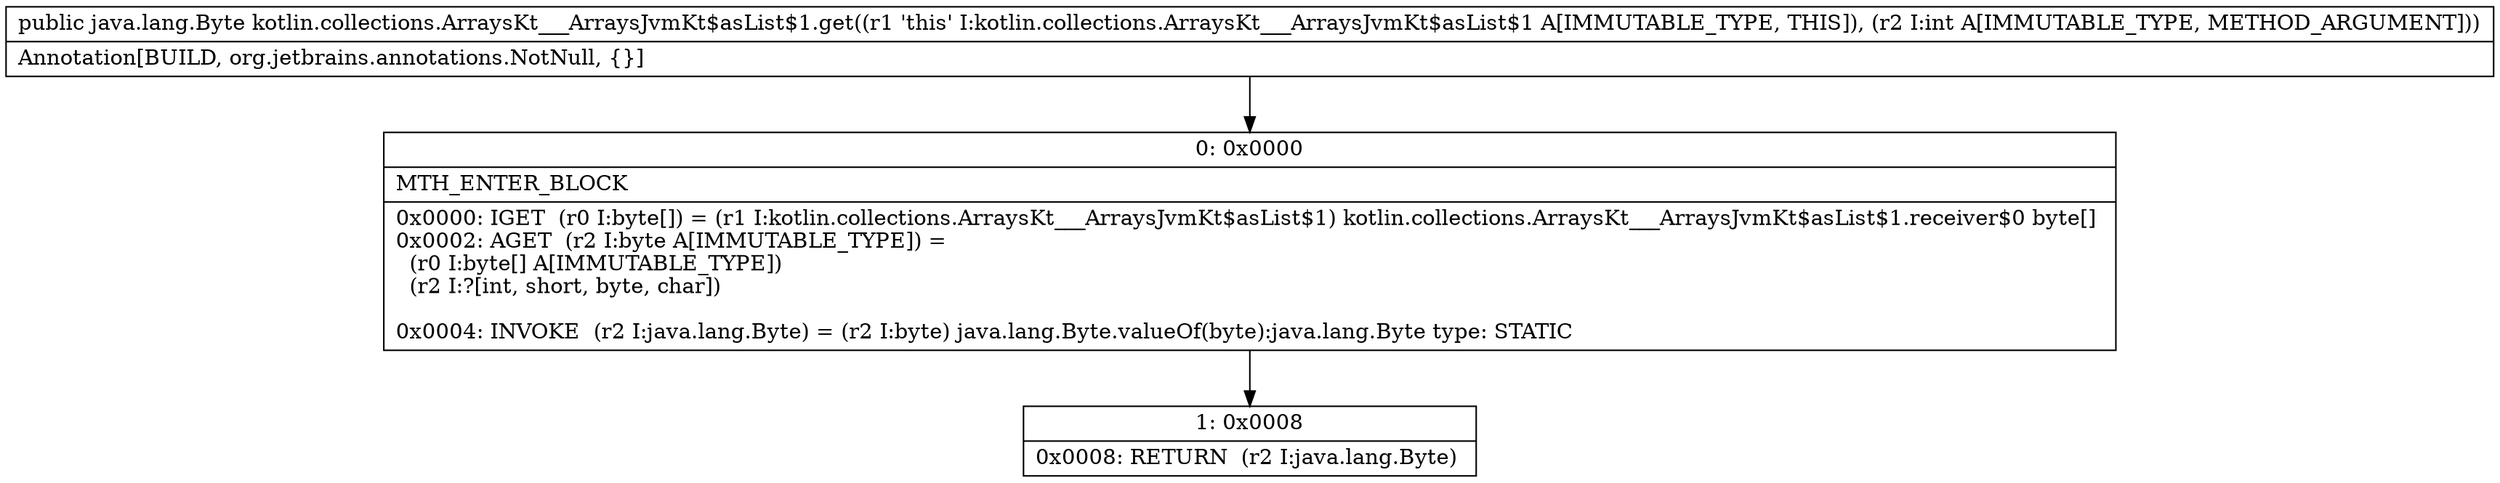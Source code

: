 digraph "CFG forkotlin.collections.ArraysKt___ArraysJvmKt$asList$1.get(I)Ljava\/lang\/Byte;" {
Node_0 [shape=record,label="{0\:\ 0x0000|MTH_ENTER_BLOCK\l|0x0000: IGET  (r0 I:byte[]) = (r1 I:kotlin.collections.ArraysKt___ArraysJvmKt$asList$1) kotlin.collections.ArraysKt___ArraysJvmKt$asList$1.receiver$0 byte[] \l0x0002: AGET  (r2 I:byte A[IMMUTABLE_TYPE]) = \l  (r0 I:byte[] A[IMMUTABLE_TYPE])\l  (r2 I:?[int, short, byte, char])\l \l0x0004: INVOKE  (r2 I:java.lang.Byte) = (r2 I:byte) java.lang.Byte.valueOf(byte):java.lang.Byte type: STATIC \l}"];
Node_1 [shape=record,label="{1\:\ 0x0008|0x0008: RETURN  (r2 I:java.lang.Byte) \l}"];
MethodNode[shape=record,label="{public java.lang.Byte kotlin.collections.ArraysKt___ArraysJvmKt$asList$1.get((r1 'this' I:kotlin.collections.ArraysKt___ArraysJvmKt$asList$1 A[IMMUTABLE_TYPE, THIS]), (r2 I:int A[IMMUTABLE_TYPE, METHOD_ARGUMENT]))  | Annotation[BUILD, org.jetbrains.annotations.NotNull, \{\}]\l}"];
MethodNode -> Node_0;
Node_0 -> Node_1;
}

